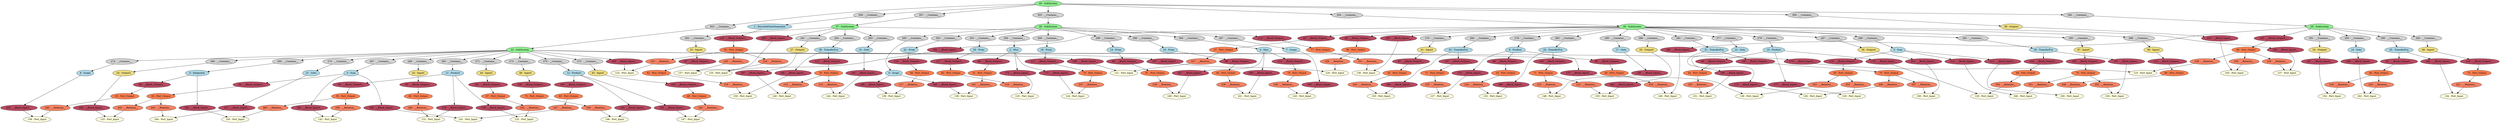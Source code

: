 digraph HAdapt_opt {
"0 - Integrator" [style=filled, fillcolor=lightblue];
"1 - DiscretePulseGenerator" [style=filled, fillcolor=lightblue];
"2 - Mux" [style=filled, fillcolor=lightblue];
"3 - Sum" [style=filled, fillcolor=lightblue];
"4 - Mux" [style=filled, fillcolor=lightblue];
"5 - Sum" [style=filled, fillcolor=lightblue];
"6 - Scope" [style=filled, fillcolor=lightblue];
"7 - Scope" [style=filled, fillcolor=lightblue];
"8 - Scope" [style=filled, fillcolor=lightblue];
"9 - Product" [style=filled, fillcolor=lightblue];
"10 - Product" [style=filled, fillcolor=lightblue];
"11 - Product" [style=filled, fillcolor=lightblue];
"12 - Product" [style=filled, fillcolor=lightblue];
"13 - Goto" [style=filled, fillcolor=lightblue];
"14 - From" [style=filled, fillcolor=lightblue];
"15 - Goto" [style=filled, fillcolor=lightblue];
"16 - From" [style=filled, fillcolor=lightblue];
"17 - Goto" [style=filled, fillcolor=lightblue];
"18 - From" [style=filled, fillcolor=lightblue];
"19 - Goto" [style=filled, fillcolor=lightblue];
"20 - From" [style=filled, fillcolor=lightblue];
"21 - Goto" [style=filled, fillcolor=lightblue];
"22 - From" [style=filled, fillcolor=lightblue];
"23 - SubSystem" [style=filled, fillcolor=lightgreen];
"24 - Outport" [style=filled, fillcolor=lightgoldenrod];
"25 - TransferFcn" [style=filled, fillcolor=lightblue];
"26 - SubSystem" [style=filled, fillcolor=lightgreen];
"27 - Outport" [style=filled, fillcolor=lightgoldenrod];
"28 - SubSystem" [style=filled, fillcolor=lightgreen];
"29 - SubSystem" [style=filled, fillcolor=lightgreen];
"30 - TransferFcn" [style=filled, fillcolor=lightblue];
"31 - TransferFcn" [style=filled, fillcolor=lightblue];
"32 - TransferFcn" [style=filled, fillcolor=lightblue];
"33 - TransferFcn" [style=filled, fillcolor=lightblue];
"34 - Outport" [style=filled, fillcolor=lightgoldenrod];
"35 - Outport" [style=filled, fillcolor=lightgoldenrod];
"36 - Outport" [style=filled, fillcolor=lightgoldenrod];
"37 - SubSystem" [style=filled, fillcolor=lightgreen];
"38 - TransferFcn" [style=filled, fillcolor=lightblue];
"39 - Outport" [style=filled, fillcolor=lightgoldenrod];
"40 - SubSystem" [style=filled, fillcolor=lightgreen];
"41 - Inport" [style=filled, fillcolor=lightgoldenrod];
"42 - Inport" [style=filled, fillcolor=lightgoldenrod];
"43 - Inport" [style=filled, fillcolor=lightgoldenrod];
"44 - Inport" [style=filled, fillcolor=lightgoldenrod];
"45 - Inport" [style=filled, fillcolor=lightgoldenrod];
"46 - Inport" [style=filled, fillcolor=lightgoldenrod];
"47 - Inport" [style=filled, fillcolor=lightgoldenrod];
"48 - Inport" [style=filled, fillcolor=lightgoldenrod];
"49 - Inport" [style=filled, fillcolor=lightgoldenrod];
"50 - Port_Output" [style=filled, fillcolor=coral];
"51 - Port_Output" [style=filled, fillcolor=coral];
"52 - Port_Output" [style=filled, fillcolor=coral];
"53 - Port_Output" [style=filled, fillcolor=coral];
"54 - Port_Output" [style=filled, fillcolor=coral];
"55 - Port_Output" [style=filled, fillcolor=coral];
"56 - Port_Output" [style=filled, fillcolor=coral];
"57 - Port_Output" [style=filled, fillcolor=coral];
"58 - Port_Output" [style=filled, fillcolor=coral];
"59 - Port_Output" [style=filled, fillcolor=coral];
"60 - Port_Output" [style=filled, fillcolor=coral];
"61 - Port_Output" [style=filled, fillcolor=coral];
"62 - Port_Output" [style=filled, fillcolor=coral];
"63 - Port_Output" [style=filled, fillcolor=coral];
"64 - Port_Output" [style=filled, fillcolor=coral];
"65 - Port_Output" [style=filled, fillcolor=coral];
"66 - Port_Output" [style=filled, fillcolor=coral];
"67 - Port_Output" [style=filled, fillcolor=coral];
"68 - Port_Output" [style=filled, fillcolor=coral];
"69 - Port_Output" [style=filled, fillcolor=coral];
"70 - Port_Output" [style=filled, fillcolor=coral];
"71 - Port_Output" [style=filled, fillcolor=coral];
"72 - Port_Output" [style=filled, fillcolor=coral];
"73 - Port_Output" [style=filled, fillcolor=coral];
"74 - Port_Output" [style=filled, fillcolor=coral];
"75 - Port_Output" [style=filled, fillcolor=coral];
"76 - Port_Output" [style=filled, fillcolor=coral];
"77 - Port_Output" [style=filled, fillcolor=coral];
"78 - Port_Output" [style=filled, fillcolor=coral];
"79 - Port_Output" [style=filled, fillcolor=coral];
"80 - Port_Output" [style=filled, fillcolor=coral];
"81 - Port_Output" [style=filled, fillcolor=coral];
"82 - Port_Output" [style=filled, fillcolor=coral];
"83 - Port_Output" [style=filled, fillcolor=coral];
"84 - Port_Output" [style=filled, fillcolor=coral];
"85 - __Block_Outport__" [style=filled, fillcolor="#b94a62"];
"86 - __Block_Outport__" [style=filled, fillcolor="#b94a62"];
"87 - __Block_Outport__" [style=filled, fillcolor="#b94a62"];
"88 - __Block_Outport__" [style=filled, fillcolor="#b94a62"];
"89 - __Block_Outport__" [style=filled, fillcolor="#b94a62"];
"90 - __Block_Outport__" [style=filled, fillcolor="#b94a62"];
"91 - __Block_Outport__" [style=filled, fillcolor="#b94a62"];
"92 - __Block_Outport__" [style=filled, fillcolor="#b94a62"];
"93 - __Block_Outport__" [style=filled, fillcolor="#b94a62"];
"94 - __Block_Outport__" [style=filled, fillcolor="#b94a62"];
"95 - __Block_Outport__" [style=filled, fillcolor="#b94a62"];
"96 - __Block_Outport__" [style=filled, fillcolor="#b94a62"];
"97 - __Block_Outport__" [style=filled, fillcolor="#b94a62"];
"98 - __Block_Outport__" [style=filled, fillcolor="#b94a62"];
"99 - __Block_Outport__" [style=filled, fillcolor="#b94a62"];
"100 - __Block_Outport__" [style=filled, fillcolor="#b94a62"];
"101 - __Block_Outport__" [style=filled, fillcolor="#b94a62"];
"102 - __Block_Outport__" [style=filled, fillcolor="#b94a62"];
"103 - __Block_Outport__" [style=filled, fillcolor="#b94a62"];
"104 - __Block_Outport__" [style=filled, fillcolor="#b94a62"];
"105 - __Block_Outport__" [style=filled, fillcolor="#b94a62"];
"106 - __Block_Outport__" [style=filled, fillcolor="#b94a62"];
"107 - __Block_Outport__" [style=filled, fillcolor="#b94a62"];
"108 - __Block_Outport__" [style=filled, fillcolor="#b94a62"];
"109 - __Block_Outport__" [style=filled, fillcolor="#b94a62"];
"110 - __Block_Outport__" [style=filled, fillcolor="#b94a62"];
"111 - __Block_Outport__" [style=filled, fillcolor="#b94a62"];
"112 - __Block_Outport__" [style=filled, fillcolor="#b94a62"];
"113 - __Block_Outport__" [style=filled, fillcolor="#b94a62"];
"114 - __Block_Outport__" [style=filled, fillcolor="#b94a62"];
"115 - __Block_Outport__" [style=filled, fillcolor="#b94a62"];
"116 - __Block_Outport__" [style=filled, fillcolor="#b94a62"];
"117 - __Block_Outport__" [style=filled, fillcolor="#b94a62"];
"118 - __Block_Outport__" [style=filled, fillcolor="#b94a62"];
"119 - __Block_Outport__" [style=filled, fillcolor="#b94a62"];
"120 - Port_Input" [style=filled, fillcolor=lightyellow];
"121 - Port_Input" [style=filled, fillcolor=lightyellow];
"122 - Port_Input" [style=filled, fillcolor=lightyellow];
"123 - Port_Input" [style=filled, fillcolor=lightyellow];
"124 - Port_Input" [style=filled, fillcolor=lightyellow];
"125 - Port_Input" [style=filled, fillcolor=lightyellow];
"126 - Port_Input" [style=filled, fillcolor=lightyellow];
"127 - Port_Input" [style=filled, fillcolor=lightyellow];
"128 - Port_Input" [style=filled, fillcolor=lightyellow];
"129 - Port_Input" [style=filled, fillcolor=lightyellow];
"130 - Port_Input" [style=filled, fillcolor=lightyellow];
"131 - Port_Input" [style=filled, fillcolor=lightyellow];
"132 - Port_Input" [style=filled, fillcolor=lightyellow];
"133 - Port_Input" [style=filled, fillcolor=lightyellow];
"134 - Port_Input" [style=filled, fillcolor=lightyellow];
"135 - Port_Input" [style=filled, fillcolor=lightyellow];
"136 - Port_Input" [style=filled, fillcolor=lightyellow];
"137 - Port_Input" [style=filled, fillcolor=lightyellow];
"138 - Port_Input" [style=filled, fillcolor=lightyellow];
"139 - Port_Input" [style=filled, fillcolor=lightyellow];
"140 - Port_Input" [style=filled, fillcolor=lightyellow];
"141 - Port_Input" [style=filled, fillcolor=lightyellow];
"142 - Port_Input" [style=filled, fillcolor=lightyellow];
"143 - Port_Input" [style=filled, fillcolor=lightyellow];
"144 - Port_Input" [style=filled, fillcolor=lightyellow];
"145 - Port_Input" [style=filled, fillcolor=lightyellow];
"146 - Port_Input" [style=filled, fillcolor=lightyellow];
"147 - Port_Input" [style=filled, fillcolor=lightyellow];
"148 - Port_Input" [style=filled, fillcolor=lightyellow];
"149 - Port_Input" [style=filled, fillcolor=lightyellow];
"150 - Port_Input" [style=filled, fillcolor=lightyellow];
"151 - Port_Input" [style=filled, fillcolor=lightyellow];
"152 - Port_Input" [style=filled, fillcolor=lightyellow];
"153 - Port_Input" [style=filled, fillcolor=lightyellow];
"154 - Port_Input" [style=filled, fillcolor=lightyellow];
"155 - Port_Input" [style=filled, fillcolor=lightyellow];
"156 - Port_Input" [style=filled, fillcolor=lightyellow];
"157 - Port_Input" [style=filled, fillcolor=lightyellow];
"158 - Port_Input" [style=filled, fillcolor=lightyellow];
"159 - Port_Input" [style=filled, fillcolor=lightyellow];
"160 - Port_Input" [style=filled, fillcolor=lightyellow];
"161 - Port_Input" [style=filled, fillcolor=lightyellow];
"162 - Port_Input" [style=filled, fillcolor=lightyellow];
"163 - Port_Input" [style=filled, fillcolor=lightyellow];
"164 - Port_Input" [style=filled, fillcolor=lightyellow];
"165 - Port_Input" [style=filled, fillcolor=lightyellow];
"166 - Port_Input" [style=filled, fillcolor=lightyellow];
"167 - __Block_Inport__" [style=filled, fillcolor="#b94a62"];
"168 - __Block_Inport__" [style=filled, fillcolor="#b94a62"];
"169 - __Block_Inport__" [style=filled, fillcolor="#b94a62"];
"170 - __Block_Inport__" [style=filled, fillcolor="#b94a62"];
"171 - __Block_Inport__" [style=filled, fillcolor="#b94a62"];
"172 - __Block_Inport__" [style=filled, fillcolor="#b94a62"];
"173 - __Block_Inport__" [style=filled, fillcolor="#b94a62"];
"174 - __Block_Inport__" [style=filled, fillcolor="#b94a62"];
"175 - __Block_Inport__" [style=filled, fillcolor="#b94a62"];
"176 - __Block_Inport__" [style=filled, fillcolor="#b94a62"];
"177 - __Block_Inport__" [style=filled, fillcolor="#b94a62"];
"178 - __Block_Inport__" [style=filled, fillcolor="#b94a62"];
"179 - __Block_Inport__" [style=filled, fillcolor="#b94a62"];
"180 - __Block_Inport__" [style=filled, fillcolor="#b94a62"];
"181 - __Block_Inport__" [style=filled, fillcolor="#b94a62"];
"182 - __Block_Inport__" [style=filled, fillcolor="#b94a62"];
"183 - __Block_Inport__" [style=filled, fillcolor="#b94a62"];
"184 - __Block_Inport__" [style=filled, fillcolor="#b94a62"];
"185 - __Block_Inport__" [style=filled, fillcolor="#b94a62"];
"186 - __Block_Inport__" [style=filled, fillcolor="#b94a62"];
"187 - __Block_Inport__" [style=filled, fillcolor="#b94a62"];
"188 - __Block_Inport__" [style=filled, fillcolor="#b94a62"];
"189 - __Block_Inport__" [style=filled, fillcolor="#b94a62"];
"190 - __Block_Inport__" [style=filled, fillcolor="#b94a62"];
"191 - __Block_Inport__" [style=filled, fillcolor="#b94a62"];
"192 - __Block_Inport__" [style=filled, fillcolor="#b94a62"];
"193 - __Block_Inport__" [style=filled, fillcolor="#b94a62"];
"194 - __Block_Inport__" [style=filled, fillcolor="#b94a62"];
"195 - __Block_Inport__" [style=filled, fillcolor="#b94a62"];
"196 - __Block_Inport__" [style=filled, fillcolor="#b94a62"];
"197 - __Block_Inport__" [style=filled, fillcolor="#b94a62"];
"198 - __Block_Inport__" [style=filled, fillcolor="#b94a62"];
"199 - __Block_Inport__" [style=filled, fillcolor="#b94a62"];
"200 - __Block_Inport__" [style=filled, fillcolor="#b94a62"];
"201 - __Block_Inport__" [style=filled, fillcolor="#b94a62"];
"202 - __Block_Inport__" [style=filled, fillcolor="#b94a62"];
"203 - __Block_Inport__" [style=filled, fillcolor="#b94a62"];
"204 - __Block_Inport__" [style=filled, fillcolor="#b94a62"];
"205 - __Block_Inport__" [style=filled, fillcolor="#b94a62"];
"206 - __Block_Inport__" [style=filled, fillcolor="#b94a62"];
"207 - __Block_Inport__" [style=filled, fillcolor="#b94a62"];
"208 - __Block_Inport__" [style=filled, fillcolor="#b94a62"];
"209 - __Block_Inport__" [style=filled, fillcolor="#b94a62"];
"210 - __Block_Inport__" [style=filled, fillcolor="#b94a62"];
"211 - __Block_Inport__" [style=filled, fillcolor="#b94a62"];
"212 - __Block_Inport__" [style=filled, fillcolor="#b94a62"];
"213 - __Block_Inport__" [style=filled, fillcolor="#b94a62"];
"214 - __Relation__" [style=filled, fillcolor="#f78465"];
"215 - __Relation__" [style=filled, fillcolor="#f78465"];
"216 - __Relation__" [style=filled, fillcolor="#f78465"];
"217 - __Relation__" [style=filled, fillcolor="#f78465"];
"218 - __Relation__" [style=filled, fillcolor="#f78465"];
"219 - __Relation__" [style=filled, fillcolor="#f78465"];
"220 - __Relation__" [style=filled, fillcolor="#f78465"];
"221 - __Relation__" [style=filled, fillcolor="#f78465"];
"222 - __Relation__" [style=filled, fillcolor="#f78465"];
"223 - __Relation__" [style=filled, fillcolor="#f78465"];
"224 - __Relation__" [style=filled, fillcolor="#f78465"];
"225 - __Relation__" [style=filled, fillcolor="#f78465"];
"226 - __Relation__" [style=filled, fillcolor="#f78465"];
"227 - __Relation__" [style=filled, fillcolor="#f78465"];
"228 - __Relation__" [style=filled, fillcolor="#f78465"];
"229 - __Relation__" [style=filled, fillcolor="#f78465"];
"230 - __Relation__" [style=filled, fillcolor="#f78465"];
"231 - __Relation__" [style=filled, fillcolor="#f78465"];
"232 - __Relation__" [style=filled, fillcolor="#f78465"];
"233 - __Relation__" [style=filled, fillcolor="#f78465"];
"234 - __Relation__" [style=filled, fillcolor="#f78465"];
"235 - __Relation__" [style=filled, fillcolor="#f78465"];
"236 - __Relation__" [style=filled, fillcolor="#f78465"];
"237 - __Relation__" [style=filled, fillcolor="#f78465"];
"238 - __Relation__" [style=filled, fillcolor="#f78465"];
"239 - __Relation__" [style=filled, fillcolor="#f78465"];
"240 - __Relation__" [style=filled, fillcolor="#f78465"];
"241 - __Relation__" [style=filled, fillcolor="#f78465"];
"242 - __Relation__" [style=filled, fillcolor="#f78465"];
"243 - __Relation__" [style=filled, fillcolor="#f78465"];
"244 - __Relation__" [style=filled, fillcolor="#f78465"];
"245 - __Relation__" [style=filled, fillcolor="#f78465"];
"246 - __Relation__" [style=filled, fillcolor="#f78465"];
"247 - __Relation__" [style=filled, fillcolor="#f78465"];
"248 - __Relation__" [style=filled, fillcolor="#f78465"];
"249 - __Relation__" [style=filled, fillcolor="#f78465"];
"250 - __Relation__" [style=filled, fillcolor="#f78465"];
"251 - __Relation__" [style=filled, fillcolor="#f78465"];
"252 - __Relation__" [style=filled, fillcolor="#f78465"];
"253 - __Relation__" [style=filled, fillcolor="#f78465"];
"254 - __Relation__" [style=filled, fillcolor="#f78465"];
"255 - __Relation__" [style=filled, fillcolor="#f78465"];
"256 - __Relation__" [style=filled, fillcolor="#f78465"];
"257 - __Relation__" [style=filled, fillcolor="#f78465"];
"258 - __Relation__" [style=filled, fillcolor="#f78465"];
"259 - __Relation__" [style=filled, fillcolor="#f78465"];
"260 - __Relation__" [style=filled, fillcolor="#f78465"];
"261 - __Contains__" [style=filled, fillcolor=lightgray];
"262 - __Contains__" [style=filled, fillcolor=lightgray];
"263 - __Contains__" [style=filled, fillcolor=lightgray];
"264 - __Contains__" [style=filled, fillcolor=lightgray];
"265 - __Contains__" [style=filled, fillcolor=lightgray];
"266 - __Contains__" [style=filled, fillcolor=lightgray];
"267 - __Contains__" [style=filled, fillcolor=lightgray];
"268 - __Contains__" [style=filled, fillcolor=lightgray];
"269 - __Contains__" [style=filled, fillcolor=lightgray];
"270 - __Contains__" [style=filled, fillcolor=lightgray];
"271 - __Contains__" [style=filled, fillcolor=lightgray];
"272 - __Contains__" [style=filled, fillcolor=lightgray];
"273 - __Contains__" [style=filled, fillcolor=lightgray];
"274 - __Contains__" [style=filled, fillcolor=lightgray];
"275 - __Contains__" [style=filled, fillcolor=lightgray];
"276 - __Contains__" [style=filled, fillcolor=lightgray];
"277 - __Contains__" [style=filled, fillcolor=lightgray];
"278 - __Contains__" [style=filled, fillcolor=lightgray];
"279 - __Contains__" [style=filled, fillcolor=lightgray];
"280 - __Contains__" [style=filled, fillcolor=lightgray];
"281 - __Contains__" [style=filled, fillcolor=lightgray];
"282 - __Contains__" [style=filled, fillcolor=lightgray];
"283 - __Contains__" [style=filled, fillcolor=lightgray];
"284 - __Contains__" [style=filled, fillcolor=lightgray];
"285 - __Contains__" [style=filled, fillcolor=lightgray];
"286 - __Contains__" [style=filled, fillcolor=lightgray];
"287 - __Contains__" [style=filled, fillcolor=lightgray];
"288 - __Contains__" [style=filled, fillcolor=lightgray];
"289 - __Contains__" [style=filled, fillcolor=lightgray];
"290 - __Contains__" [style=filled, fillcolor=lightgray];
"291 - __Contains__" [style=filled, fillcolor=lightgray];
"292 - __Contains__" [style=filled, fillcolor=lightgray];
"293 - __Contains__" [style=filled, fillcolor=lightgray];
"294 - __Contains__" [style=filled, fillcolor=lightgray];
"295 - __Contains__" [style=filled, fillcolor=lightgray];
"296 - __Contains__" [style=filled, fillcolor=lightgray];
"297 - __Contains__" [style=filled, fillcolor=lightgray];
"298 - __Contains__" [style=filled, fillcolor=lightgray];
"299 - __Contains__" [style=filled, fillcolor=lightgray];
"300 - __Contains__" [style=filled, fillcolor=lightgray];
"301 - __Contains__" [style=filled, fillcolor=lightgray];
"302 - __Contains__" [style=filled, fillcolor=lightgray];
"303 - __Contains__" [style=filled, fillcolor=lightgray];
"304 - __Contains__" [style=filled, fillcolor=lightgray];
"305 - __Contains__" [style=filled, fillcolor=lightgray];
"306 - __Contains__" [style=filled, fillcolor=lightgray];
"307 - __Contains__" [style=filled, fillcolor=lightgray];
"308 - __Contains__" [style=filled, fillcolor=lightgray];
"309 - __Contains__" [style=filled, fillcolor=lightgray];
"0 - Integrator" -> "98 - __Block_Outport__";
"1 - DiscretePulseGenerator" -> "116 - __Block_Outport__";
"2 - Mux" -> "86 - __Block_Outport__";
"3 - Sum" -> "94 - __Block_Outport__";
"4 - Mux" -> "114 - __Block_Outport__";
"5 - Sum" -> "118 - __Block_Outport__";
"9 - Product" -> "88 - __Block_Outport__";
"10 - Product" -> "89 - __Block_Outport__";
"11 - Product" -> "90 - __Block_Outport__";
"12 - Product" -> "100 - __Block_Outport__";
"14 - From" -> "96 - __Block_Outport__";
"16 - From" -> "99 - __Block_Outport__";
"18 - From" -> "111 - __Block_Outport__";
"20 - From" -> "117 - __Block_Outport__";
"22 - From" -> "119 - __Block_Outport__";
"23 - SubSystem" -> "275 - __Contains__";
"23 - SubSystem" -> "274 - __Contains__";
"23 - SubSystem" -> "273 - __Contains__";
"23 - SubSystem" -> "272 - __Contains__";
"23 - SubSystem" -> "271 - __Contains__";
"23 - SubSystem" -> "270 - __Contains__";
"23 - SubSystem" -> "269 - __Contains__";
"23 - SubSystem" -> "268 - __Contains__";
"23 - SubSystem" -> "267 - __Contains__";
"23 - SubSystem" -> "266 - __Contains__";
"23 - SubSystem" -> "265 - __Contains__";
"23 - SubSystem" -> "85 - __Block_Outport__";
"25 - TransferFcn" -> "91 - __Block_Outport__";
"26 - SubSystem" -> "289 - __Contains__";
"26 - SubSystem" -> "288 - __Contains__";
"26 - SubSystem" -> "287 - __Contains__";
"26 - SubSystem" -> "286 - __Contains__";
"26 - SubSystem" -> "285 - __Contains__";
"26 - SubSystem" -> "284 - __Contains__";
"26 - SubSystem" -> "283 - __Contains__";
"26 - SubSystem" -> "282 - __Contains__";
"26 - SubSystem" -> "281 - __Contains__";
"26 - SubSystem" -> "280 - __Contains__";
"26 - SubSystem" -> "279 - __Contains__";
"26 - SubSystem" -> "278 - __Contains__";
"26 - SubSystem" -> "277 - __Contains__";
"26 - SubSystem" -> "276 - __Contains__";
"26 - SubSystem" -> "93 - __Block_Outport__";
"26 - SubSystem" -> "92 - __Block_Outport__";
"28 - SubSystem" -> "302 - __Contains__";
"28 - SubSystem" -> "301 - __Contains__";
"28 - SubSystem" -> "300 - __Contains__";
"28 - SubSystem" -> "299 - __Contains__";
"28 - SubSystem" -> "298 - __Contains__";
"28 - SubSystem" -> "297 - __Contains__";
"28 - SubSystem" -> "296 - __Contains__";
"28 - SubSystem" -> "295 - __Contains__";
"28 - SubSystem" -> "294 - __Contains__";
"29 - SubSystem" -> "293 - __Contains__";
"29 - SubSystem" -> "292 - __Contains__";
"29 - SubSystem" -> "291 - __Contains__";
"29 - SubSystem" -> "290 - __Contains__";
"29 - SubSystem" -> "101 - __Block_Outport__";
"30 - TransferFcn" -> "104 - __Block_Outport__";
"31 - TransferFcn" -> "105 - __Block_Outport__";
"32 - TransferFcn" -> "106 - __Block_Outport__";
"33 - TransferFcn" -> "107 - __Block_Outport__";
"37 - SubSystem" -> "264 - __Contains__";
"37 - SubSystem" -> "263 - __Contains__";
"37 - SubSystem" -> "262 - __Contains__";
"37 - SubSystem" -> "261 - __Contains__";
"37 - SubSystem" -> "112 - __Block_Outport__";
"38 - TransferFcn" -> "113 - __Block_Outport__";
"40 - SubSystem" -> "309 - __Contains__";
"40 - SubSystem" -> "308 - __Contains__";
"40 - SubSystem" -> "307 - __Contains__";
"40 - SubSystem" -> "306 - __Contains__";
"40 - SubSystem" -> "305 - __Contains__";
"40 - SubSystem" -> "304 - __Contains__";
"40 - SubSystem" -> "303 - __Contains__";
"41 - Inport" -> "87 - __Block_Outport__";
"42 - Inport" -> "95 - __Block_Outport__";
"43 - Inport" -> "97 - __Block_Outport__";
"44 - Inport" -> "102 - __Block_Outport__";
"45 - Inport" -> "103 - __Block_Outport__";
"46 - Inport" -> "108 - __Block_Outport__";
"47 - Inport" -> "109 - __Block_Outport__";
"48 - Inport" -> "110 - __Block_Outport__";
"49 - Inport" -> "115 - __Block_Outport__";
"50 - Port_Output" -> "232 - __Relation__";
"51 - Port_Output" -> "241 - __Relation__";
"52 - Port_Output" -> "249 - __Relation__";
"53 - Port_Output" -> "224 - __Relation__";
"54 - Port_Output" -> "255 - __Relation__";
"55 - Port_Output" -> "260 - __Relation__";
"55 - Port_Output" -> "259 - __Relation__";
"56 - Port_Output" -> "220 - __Relation__";
"56 - Port_Output" -> "219 - __Relation__";
"57 - Port_Output" -> "227 - __Relation__";
"58 - Port_Output" -> "226 - __Relation__";
"59 - Port_Output" -> "244 - __Relation__";
"59 - Port_Output" -> "243 - __Relation__";
"60 - Port_Output" -> "246 - __Relation__";
"61 - Port_Output" -> "239 - __Relation__";
"62 - Port_Output" -> "216 - __Relation__";
"63 - Port_Output" -> "240 - __Relation__";
"64 - Port_Output" -> "236 - __Relation__";
"65 - Port_Output" -> "247 - __Relation__";
"66 - Port_Output" -> "230 - __Relation__";
"66 - Port_Output" -> "229 - __Relation__";
"66 - Port_Output" -> "228 - __Relation__";
"67 - Port_Output" -> "242 - __Relation__";
"68 - Port_Output" -> "245 - __Relation__";
"69 - Port_Output" -> "254 - __Relation__";
"70 - Port_Output" -> "257 - __Relation__";
"70 - Port_Output" -> "256 - __Relation__";
"71 - Port_Output" -> "223 - __Relation__";
"71 - Port_Output" -> "222 - __Relation__";
"72 - Port_Output" -> "225 - __Relation__";
"73 - Port_Output" -> "258 - __Relation__";
"74 - Port_Output" -> "251 - __Relation__";
"74 - Port_Output" -> "250 - __Relation__";
"75 - Port_Output" -> "221 - __Relation__";
"76 - Port_Output" -> "237 - __Relation__";
"77 - Port_Output" -> "231 - __Relation__";
"78 - Port_Output" -> "215 - __Relation__";
"78 - Port_Output" -> "214 - __Relation__";
"79 - Port_Output" -> "238 - __Relation__";
"80 - Port_Output" -> "248 - __Relation__";
"81 - Port_Output" -> "235 - __Relation__";
"81 - Port_Output" -> "234 - __Relation__";
"81 - Port_Output" -> "233 - __Relation__";
"82 - Port_Output" -> "218 - __Relation__";
"83 - Port_Output" -> "253 - __Relation__";
"83 - Port_Output" -> "252 - __Relation__";
"84 - Port_Output" -> "217 - __Relation__";
"85 - __Block_Outport__" -> "50 - Port_Output";
"86 - __Block_Outport__" -> "51 - Port_Output";
"87 - __Block_Outport__" -> "52 - Port_Output";
"88 - __Block_Outport__" -> "53 - Port_Output";
"89 - __Block_Outport__" -> "54 - Port_Output";
"90 - __Block_Outport__" -> "55 - Port_Output";
"91 - __Block_Outport__" -> "56 - Port_Output";
"92 - __Block_Outport__" -> "57 - Port_Output";
"93 - __Block_Outport__" -> "58 - Port_Output";
"94 - __Block_Outport__" -> "59 - Port_Output";
"95 - __Block_Outport__" -> "60 - Port_Output";
"96 - __Block_Outport__" -> "61 - Port_Output";
"97 - __Block_Outport__" -> "62 - Port_Output";
"98 - __Block_Outport__" -> "63 - Port_Output";
"99 - __Block_Outport__" -> "64 - Port_Output";
"100 - __Block_Outport__" -> "65 - Port_Output";
"101 - __Block_Outport__" -> "66 - Port_Output";
"102 - __Block_Outport__" -> "67 - Port_Output";
"103 - __Block_Outport__" -> "68 - Port_Output";
"104 - __Block_Outport__" -> "69 - Port_Output";
"105 - __Block_Outport__" -> "70 - Port_Output";
"106 - __Block_Outport__" -> "71 - Port_Output";
"107 - __Block_Outport__" -> "72 - Port_Output";
"108 - __Block_Outport__" -> "73 - Port_Output";
"109 - __Block_Outport__" -> "74 - Port_Output";
"110 - __Block_Outport__" -> "75 - Port_Output";
"111 - __Block_Outport__" -> "76 - Port_Output";
"112 - __Block_Outport__" -> "77 - Port_Output";
"113 - __Block_Outport__" -> "78 - Port_Output";
"114 - __Block_Outport__" -> "79 - Port_Output";
"115 - __Block_Outport__" -> "80 - Port_Output";
"116 - __Block_Outport__" -> "81 - Port_Output";
"117 - __Block_Outport__" -> "82 - Port_Output";
"118 - __Block_Outport__" -> "83 - Port_Output";
"119 - __Block_Outport__" -> "84 - Port_Output";
"167 - __Block_Inport__" -> "120 - Port_Input";
"168 - __Block_Inport__" -> "121 - Port_Input";
"169 - __Block_Inport__" -> "122 - Port_Input";
"170 - __Block_Inport__" -> "123 - Port_Input";
"171 - __Block_Inport__" -> "124 - Port_Input";
"172 - __Block_Inport__" -> "125 - Port_Input";
"173 - __Block_Inport__" -> "126 - Port_Input";
"174 - __Block_Inport__" -> "127 - Port_Input";
"175 - __Block_Inport__" -> "128 - Port_Input";
"176 - __Block_Inport__" -> "129 - Port_Input";
"177 - __Block_Inport__" -> "130 - Port_Input";
"178 - __Block_Inport__" -> "131 - Port_Input";
"179 - __Block_Inport__" -> "132 - Port_Input";
"180 - __Block_Inport__" -> "133 - Port_Input";
"181 - __Block_Inport__" -> "134 - Port_Input";
"182 - __Block_Inport__" -> "135 - Port_Input";
"183 - __Block_Inport__" -> "136 - Port_Input";
"184 - __Block_Inport__" -> "137 - Port_Input";
"185 - __Block_Inport__" -> "138 - Port_Input";
"186 - __Block_Inport__" -> "139 - Port_Input";
"187 - __Block_Inport__" -> "140 - Port_Input";
"188 - __Block_Inport__" -> "141 - Port_Input";
"189 - __Block_Inport__" -> "142 - Port_Input";
"190 - __Block_Inport__" -> "143 - Port_Input";
"191 - __Block_Inport__" -> "144 - Port_Input";
"192 - __Block_Inport__" -> "145 - Port_Input";
"193 - __Block_Inport__" -> "146 - Port_Input";
"194 - __Block_Inport__" -> "147 - Port_Input";
"195 - __Block_Inport__" -> "148 - Port_Input";
"196 - __Block_Inport__" -> "149 - Port_Input";
"197 - __Block_Inport__" -> "150 - Port_Input";
"198 - __Block_Inport__" -> "151 - Port_Input";
"199 - __Block_Inport__" -> "152 - Port_Input";
"200 - __Block_Inport__" -> "153 - Port_Input";
"201 - __Block_Inport__" -> "154 - Port_Input";
"202 - __Block_Inport__" -> "155 - Port_Input";
"203 - __Block_Inport__" -> "156 - Port_Input";
"204 - __Block_Inport__" -> "157 - Port_Input";
"205 - __Block_Inport__" -> "158 - Port_Input";
"206 - __Block_Inport__" -> "159 - Port_Input";
"207 - __Block_Inport__" -> "160 - Port_Input";
"208 - __Block_Inport__" -> "161 - Port_Input";
"209 - __Block_Inport__" -> "162 - Port_Input";
"210 - __Block_Inport__" -> "163 - Port_Input";
"211 - __Block_Inport__" -> "164 - Port_Input";
"212 - __Block_Inport__" -> "165 - Port_Input";
"213 - __Block_Inport__" -> "166 - Port_Input";
"23 - SubSystem" -> "167 - __Block_Inport__";
"23 - SubSystem" -> "168 - __Block_Inport__";
"23 - SubSystem" -> "169 - __Block_Inport__";
"23 - SubSystem" -> "170 - __Block_Inport__";
"2 - Mux" -> "171 - __Block_Inport__";
"2 - Mux" -> "172 - __Block_Inport__";
"13 - Goto" -> "173 - __Block_Inport__";
"9 - Product" -> "174 - __Block_Inport__";
"9 - Product" -> "175 - __Block_Inport__";
"10 - Product" -> "176 - __Block_Inport__";
"10 - Product" -> "177 - __Block_Inport__";
"11 - Product" -> "178 - __Block_Inport__";
"11 - Product" -> "179 - __Block_Inport__";
"24 - Outport" -> "180 - __Block_Inport__";
"25 - TransferFcn" -> "181 - __Block_Inport__";
"26 - SubSystem" -> "182 - __Block_Inport__";
"26 - SubSystem" -> "183 - __Block_Inport__";
"26 - SubSystem" -> "184 - __Block_Inport__";
"6 - Scope" -> "185 - __Block_Inport__";
"6 - Scope" -> "186 - __Block_Inport__";
"27 - Outport" -> "187 - __Block_Inport__";
"3 - Sum" -> "188 - __Block_Inport__";
"3 - Sum" -> "189 - __Block_Inport__";
"7 - Scope" -> "190 - __Block_Inport__";
"15 - Goto" -> "191 - __Block_Inport__";
"0 - Integrator" -> "192 - __Block_Inport__";
"12 - Product" -> "193 - __Block_Inport__";
"12 - Product" -> "194 - __Block_Inport__";
"17 - Goto" -> "195 - __Block_Inport__";
"29 - SubSystem" -> "196 - __Block_Inport__";
"30 - TransferFcn" -> "197 - __Block_Inport__";
"31 - TransferFcn" -> "198 - __Block_Inport__";
"32 - TransferFcn" -> "199 - __Block_Inport__";
"33 - TransferFcn" -> "200 - __Block_Inport__";
"34 - Outport" -> "201 - __Block_Inport__";
"35 - Outport" -> "202 - __Block_Inport__";
"36 - Outport" -> "203 - __Block_Inport__";
"37 - SubSystem" -> "204 - __Block_Inport__";
"8 - Scope" -> "205 - __Block_Inport__";
"38 - TransferFcn" -> "206 - __Block_Inport__";
"4 - Mux" -> "207 - __Block_Inport__";
"4 - Mux" -> "208 - __Block_Inport__";
"19 - Goto" -> "209 - __Block_Inport__";
"39 - Outport" -> "210 - __Block_Inport__";
"21 - Goto" -> "211 - __Block_Inport__";
"5 - Sum" -> "212 - __Block_Inport__";
"5 - Sum" -> "213 - __Block_Inport__";
"214 - __Relation__" -> "140 - Port_Input";
"215 - __Relation__" -> "144 - Port_Input";
"216 - __Relation__" -> "159 - Port_Input";
"217 - __Relation__" -> "139 - Port_Input";
"218 - __Relation__" -> "125 - Port_Input";
"219 - __Relation__" -> "154 - Port_Input";
"220 - __Relation__" -> "162 - Port_Input";
"221 - __Relation__" -> "134 - Port_Input";
"222 - __Relation__" -> "148 - Port_Input";
"223 - __Relation__" -> "155 - Port_Input";
"224 - __Relation__" -> "152 - Port_Input";
"225 - __Relation__" -> "127 - Port_Input";
"226 - __Relation__" -> "120 - Port_Input";
"227 - __Relation__" -> "121 - Port_Input";
"228 - __Relation__" -> "123 - Port_Input";
"229 - __Relation__" -> "137 - Port_Input";
"230 - __Relation__" -> "163 - Port_Input";
"231 - __Relation__" -> "136 - Port_Input";
"232 - __Relation__" -> "149 - Port_Input";
"233 - __Relation__" -> "122 - Port_Input";
"234 - __Relation__" -> "135 - Port_Input";
"235 - __Relation__" -> "157 - Port_Input";
"236 - __Relation__" -> "161 - Port_Input";
"237 - __Relation__" -> "124 - Port_Input";
"238 - __Relation__" -> "143 - Port_Input";
"239 - __Relation__" -> "160 - Port_Input";
"240 - __Relation__" -> "158 - Port_Input";
"241 - __Relation__" -> "138 - Port_Input";
"242 - __Relation__" -> "132 - Port_Input";
"243 - __Relation__" -> "133 - Port_Input";
"244 - __Relation__" -> "164 - Port_Input";
"245 - __Relation__" -> "147 - Port_Input";
"246 - __Relation__" -> "131 - Port_Input";
"247 - __Relation__" -> "141 - Port_Input";
"248 - __Relation__" -> "165 - Port_Input";
"249 - __Relation__" -> "153 - Port_Input";
"250 - __Relation__" -> "150 - Port_Input";
"251 - __Relation__" -> "166 - Port_Input";
"252 - __Relation__" -> "128 - Port_Input";
"253 - __Relation__" -> "130 - Port_Input";
"254 - __Relation__" -> "129 - Port_Input";
"255 - __Relation__" -> "151 - Port_Input";
"256 - __Relation__" -> "126 - Port_Input";
"257 - __Relation__" -> "156 - Port_Input";
"258 - __Relation__" -> "146 - Port_Input";
"259 - __Relation__" -> "142 - Port_Input";
"260 - __Relation__" -> "145 - Port_Input";
"261 - __Contains__" -> "27 - Outport";
"262 - __Contains__" -> "43 - Inport";
"263 - __Contains__" -> "15 - Goto";
"264 - __Contains__" -> "38 - TransferFcn";
"265 - __Contains__" -> "11 - Product";
"266 - __Contains__" -> "24 - Outport";
"267 - __Contains__" -> "3 - Sum";
"268 - __Contains__" -> "42 - Inport";
"269 - __Contains__" -> "0 - Integrator";
"270 - __Contains__" -> "12 - Product";
"271 - __Contains__" -> "44 - Inport";
"272 - __Contains__" -> "45 - Inport";
"273 - __Contains__" -> "46 - Inport";
"274 - __Contains__" -> "8 - Scope";
"275 - __Contains__" -> "21 - Goto";
"276 - __Contains__" -> "41 - Inport";
"277 - __Contains__" -> "13 - Goto";
"278 - __Contains__" -> "9 - Product";
"279 - __Contains__" -> "10 - Product";
"280 - __Contains__" -> "17 - Goto";
"281 - __Contains__" -> "30 - TransferFcn";
"282 - __Contains__" -> "31 - TransferFcn";
"283 - __Contains__" -> "32 - TransferFcn";
"284 - __Contains__" -> "33 - TransferFcn";
"285 - __Contains__" -> "47 - Inport";
"286 - __Contains__" -> "35 - Outport";
"287 - __Contains__" -> "36 - Outport";
"288 - __Contains__" -> "49 - Inport";
"289 - __Contains__" -> "5 - Sum";
"290 - __Contains__" -> "25 - TransferFcn";
"291 - __Contains__" -> "34 - Outport";
"292 - __Contains__" -> "48 - Inport";
"293 - __Contains__" -> "19 - Goto";
"294 - __Contains__" -> "2 - Mux";
"295 - __Contains__" -> "6 - Scope";
"296 - __Contains__" -> "14 - From";
"297 - __Contains__" -> "7 - Scope";
"298 - __Contains__" -> "16 - From";
"299 - __Contains__" -> "18 - From";
"300 - __Contains__" -> "4 - Mux";
"301 - __Contains__" -> "20 - From";
"302 - __Contains__" -> "22 - From";
"303 - __Contains__" -> "23 - SubSystem";
"304 - __Contains__" -> "26 - SubSystem";
"305 - __Contains__" -> "28 - SubSystem";
"306 - __Contains__" -> "29 - SubSystem";
"307 - __Contains__" -> "37 - SubSystem";
"308 - __Contains__" -> "1 - DiscretePulseGenerator";
"309 - __Contains__" -> "39 - Outport";
}
